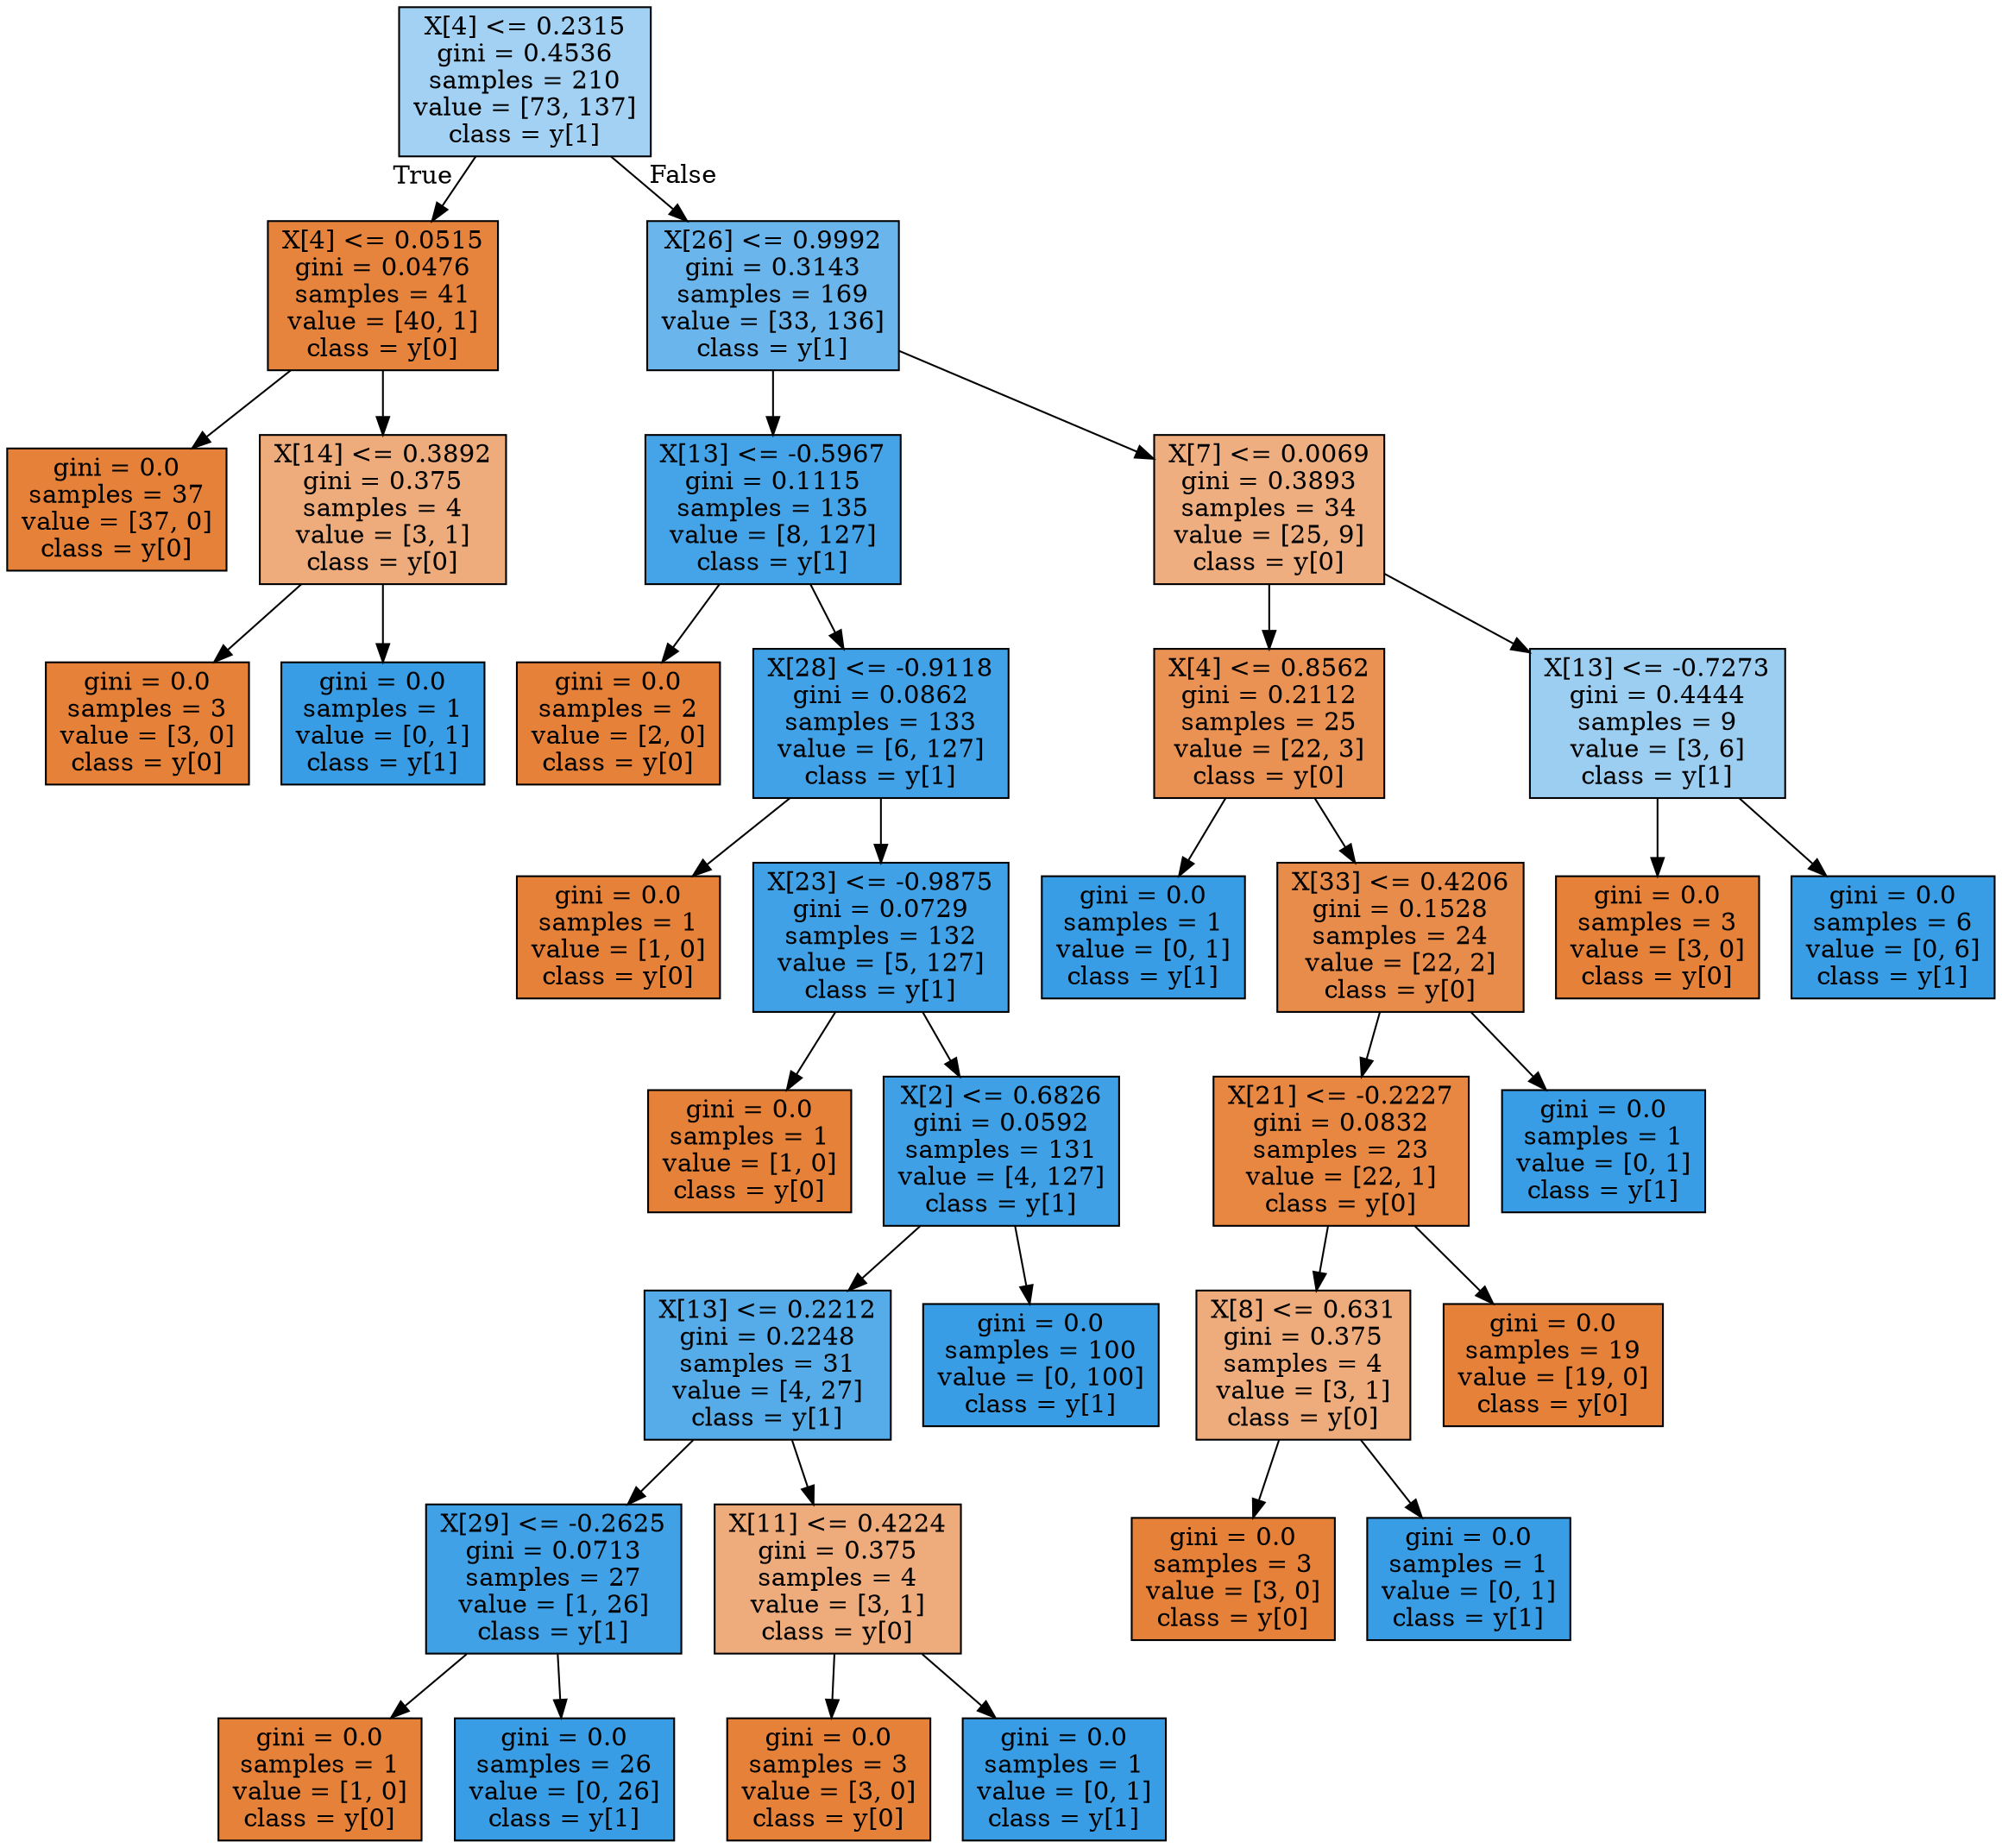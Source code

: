 digraph Tree {
node [shape=box, style="filled", color="black"] ;
0 [label="X[4] <= 0.2315\ngini = 0.4536\nsamples = 210\nvalue = [73, 137]\nclass = y[1]", fillcolor="#399de577"] ;
1 [label="X[4] <= 0.0515\ngini = 0.0476\nsamples = 41\nvalue = [40, 1]\nclass = y[0]", fillcolor="#e58139f9"] ;
0 -> 1 [labeldistance=2.5, labelangle=45, headlabel="True"] ;
2 [label="gini = 0.0\nsamples = 37\nvalue = [37, 0]\nclass = y[0]", fillcolor="#e58139ff"] ;
1 -> 2 ;
3 [label="X[14] <= 0.3892\ngini = 0.375\nsamples = 4\nvalue = [3, 1]\nclass = y[0]", fillcolor="#e58139aa"] ;
1 -> 3 ;
4 [label="gini = 0.0\nsamples = 3\nvalue = [3, 0]\nclass = y[0]", fillcolor="#e58139ff"] ;
3 -> 4 ;
5 [label="gini = 0.0\nsamples = 1\nvalue = [0, 1]\nclass = y[1]", fillcolor="#399de5ff"] ;
3 -> 5 ;
6 [label="X[26] <= 0.9992\ngini = 0.3143\nsamples = 169\nvalue = [33, 136]\nclass = y[1]", fillcolor="#399de5c1"] ;
0 -> 6 [labeldistance=2.5, labelangle=-45, headlabel="False"] ;
7 [label="X[13] <= -0.5967\ngini = 0.1115\nsamples = 135\nvalue = [8, 127]\nclass = y[1]", fillcolor="#399de5ef"] ;
6 -> 7 ;
8 [label="gini = 0.0\nsamples = 2\nvalue = [2, 0]\nclass = y[0]", fillcolor="#e58139ff"] ;
7 -> 8 ;
9 [label="X[28] <= -0.9118\ngini = 0.0862\nsamples = 133\nvalue = [6, 127]\nclass = y[1]", fillcolor="#399de5f3"] ;
7 -> 9 ;
10 [label="gini = 0.0\nsamples = 1\nvalue = [1, 0]\nclass = y[0]", fillcolor="#e58139ff"] ;
9 -> 10 ;
11 [label="X[23] <= -0.9875\ngini = 0.0729\nsamples = 132\nvalue = [5, 127]\nclass = y[1]", fillcolor="#399de5f5"] ;
9 -> 11 ;
12 [label="gini = 0.0\nsamples = 1\nvalue = [1, 0]\nclass = y[0]", fillcolor="#e58139ff"] ;
11 -> 12 ;
13 [label="X[2] <= 0.6826\ngini = 0.0592\nsamples = 131\nvalue = [4, 127]\nclass = y[1]", fillcolor="#399de5f7"] ;
11 -> 13 ;
14 [label="X[13] <= 0.2212\ngini = 0.2248\nsamples = 31\nvalue = [4, 27]\nclass = y[1]", fillcolor="#399de5d9"] ;
13 -> 14 ;
15 [label="X[29] <= -0.2625\ngini = 0.0713\nsamples = 27\nvalue = [1, 26]\nclass = y[1]", fillcolor="#399de5f5"] ;
14 -> 15 ;
16 [label="gini = 0.0\nsamples = 1\nvalue = [1, 0]\nclass = y[0]", fillcolor="#e58139ff"] ;
15 -> 16 ;
17 [label="gini = 0.0\nsamples = 26\nvalue = [0, 26]\nclass = y[1]", fillcolor="#399de5ff"] ;
15 -> 17 ;
18 [label="X[11] <= 0.4224\ngini = 0.375\nsamples = 4\nvalue = [3, 1]\nclass = y[0]", fillcolor="#e58139aa"] ;
14 -> 18 ;
19 [label="gini = 0.0\nsamples = 3\nvalue = [3, 0]\nclass = y[0]", fillcolor="#e58139ff"] ;
18 -> 19 ;
20 [label="gini = 0.0\nsamples = 1\nvalue = [0, 1]\nclass = y[1]", fillcolor="#399de5ff"] ;
18 -> 20 ;
21 [label="gini = 0.0\nsamples = 100\nvalue = [0, 100]\nclass = y[1]", fillcolor="#399de5ff"] ;
13 -> 21 ;
22 [label="X[7] <= 0.0069\ngini = 0.3893\nsamples = 34\nvalue = [25, 9]\nclass = y[0]", fillcolor="#e58139a3"] ;
6 -> 22 ;
23 [label="X[4] <= 0.8562\ngini = 0.2112\nsamples = 25\nvalue = [22, 3]\nclass = y[0]", fillcolor="#e58139dc"] ;
22 -> 23 ;
24 [label="gini = 0.0\nsamples = 1\nvalue = [0, 1]\nclass = y[1]", fillcolor="#399de5ff"] ;
23 -> 24 ;
25 [label="X[33] <= 0.4206\ngini = 0.1528\nsamples = 24\nvalue = [22, 2]\nclass = y[0]", fillcolor="#e58139e8"] ;
23 -> 25 ;
26 [label="X[21] <= -0.2227\ngini = 0.0832\nsamples = 23\nvalue = [22, 1]\nclass = y[0]", fillcolor="#e58139f3"] ;
25 -> 26 ;
27 [label="X[8] <= 0.631\ngini = 0.375\nsamples = 4\nvalue = [3, 1]\nclass = y[0]", fillcolor="#e58139aa"] ;
26 -> 27 ;
28 [label="gini = 0.0\nsamples = 3\nvalue = [3, 0]\nclass = y[0]", fillcolor="#e58139ff"] ;
27 -> 28 ;
29 [label="gini = 0.0\nsamples = 1\nvalue = [0, 1]\nclass = y[1]", fillcolor="#399de5ff"] ;
27 -> 29 ;
30 [label="gini = 0.0\nsamples = 19\nvalue = [19, 0]\nclass = y[0]", fillcolor="#e58139ff"] ;
26 -> 30 ;
31 [label="gini = 0.0\nsamples = 1\nvalue = [0, 1]\nclass = y[1]", fillcolor="#399de5ff"] ;
25 -> 31 ;
32 [label="X[13] <= -0.7273\ngini = 0.4444\nsamples = 9\nvalue = [3, 6]\nclass = y[1]", fillcolor="#399de57f"] ;
22 -> 32 ;
33 [label="gini = 0.0\nsamples = 3\nvalue = [3, 0]\nclass = y[0]", fillcolor="#e58139ff"] ;
32 -> 33 ;
34 [label="gini = 0.0\nsamples = 6\nvalue = [0, 6]\nclass = y[1]", fillcolor="#399de5ff"] ;
32 -> 34 ;
}
